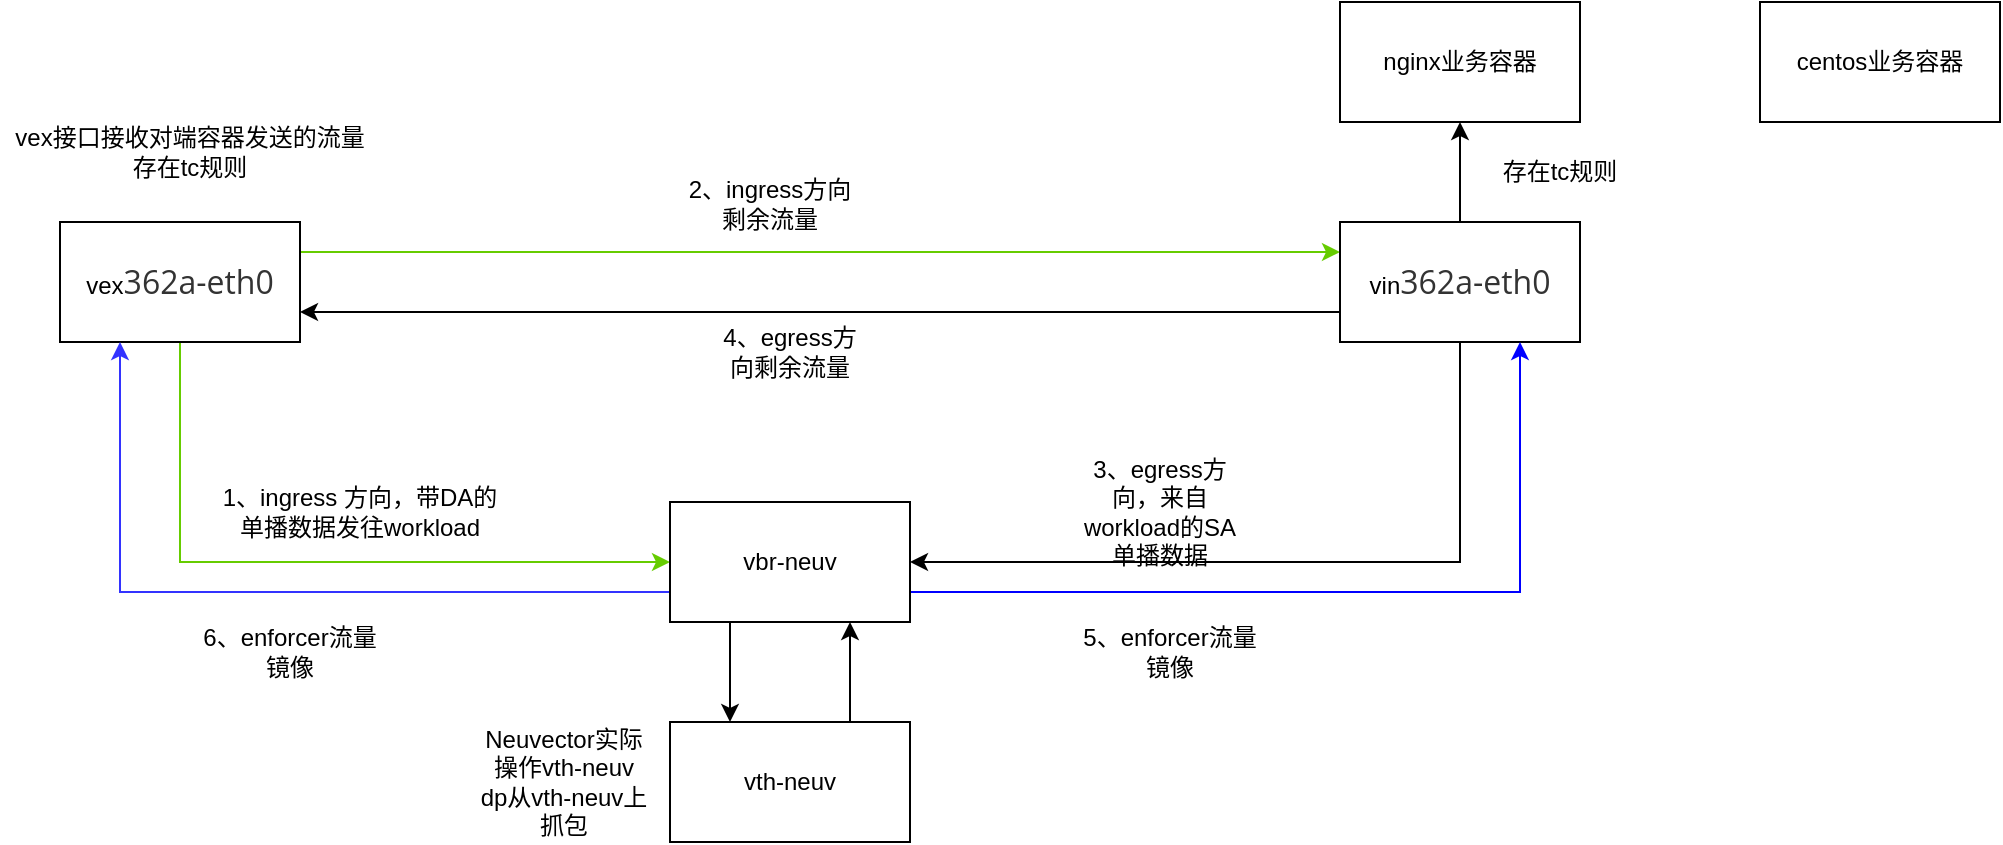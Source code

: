 <mxfile version="19.0.3" type="device"><diagram id="kgpKYQtTHZ0yAKxKKP6v" name="Page-1"><mxGraphModel dx="1102" dy="685" grid="1" gridSize="10" guides="1" tooltips="1" connect="1" arrows="1" fold="1" page="1" pageScale="1" pageWidth="850" pageHeight="1100" math="0" shadow="0"><root><mxCell id="0"/><mxCell id="1" parent="0"/><mxCell id="bo7PUzKKC3JVej7lvOBk-4" style="edgeStyle=orthogonalEdgeStyle;rounded=0;orthogonalLoop=1;jettySize=auto;html=1;exitX=1;exitY=0.25;exitDx=0;exitDy=0;entryX=0;entryY=0.25;entryDx=0;entryDy=0;strokeColor=#66CC00;" parent="1" source="bo7PUzKKC3JVej7lvOBk-1" target="bo7PUzKKC3JVej7lvOBk-2" edge="1"><mxGeometry relative="1" as="geometry"/></mxCell><mxCell id="bo7PUzKKC3JVej7lvOBk-9" style="edgeStyle=orthogonalEdgeStyle;rounded=0;orthogonalLoop=1;jettySize=auto;html=1;exitX=0.5;exitY=1;exitDx=0;exitDy=0;entryX=0;entryY=0.5;entryDx=0;entryDy=0;strokeColor=#66CC00;" parent="1" source="bo7PUzKKC3JVej7lvOBk-1" target="bo7PUzKKC3JVej7lvOBk-3" edge="1"><mxGeometry relative="1" as="geometry"/></mxCell><mxCell id="bo7PUzKKC3JVej7lvOBk-1" value="vex&lt;span style=&quot;color: rgb(51, 51, 51); font-family: &amp;quot;Open Sans&amp;quot;, &amp;quot;Clear Sans&amp;quot;, &amp;quot;Helvetica Neue&amp;quot;, Helvetica, Arial, &amp;quot;Segoe UI Emoji&amp;quot;, sans-serif; font-size: 16px; orphans: 4; text-align: start; background-color: rgb(255, 255, 255);&quot;&gt;362a-eth0&lt;/span&gt;" style="rounded=0;whiteSpace=wrap;html=1;" parent="1" vertex="1"><mxGeometry x="30" y="120" width="120" height="60" as="geometry"/></mxCell><mxCell id="bo7PUzKKC3JVej7lvOBk-7" style="edgeStyle=orthogonalEdgeStyle;rounded=0;orthogonalLoop=1;jettySize=auto;html=1;exitX=0;exitY=0.75;exitDx=0;exitDy=0;entryX=1;entryY=0.75;entryDx=0;entryDy=0;strokeColor=#000000;" parent="1" source="bo7PUzKKC3JVej7lvOBk-2" target="bo7PUzKKC3JVej7lvOBk-1" edge="1"><mxGeometry relative="1" as="geometry"/></mxCell><mxCell id="bo7PUzKKC3JVej7lvOBk-11" style="edgeStyle=orthogonalEdgeStyle;rounded=0;orthogonalLoop=1;jettySize=auto;html=1;exitX=0.5;exitY=1;exitDx=0;exitDy=0;entryX=1;entryY=0.5;entryDx=0;entryDy=0;strokeColor=#000000;" parent="1" source="bo7PUzKKC3JVej7lvOBk-2" target="bo7PUzKKC3JVej7lvOBk-3" edge="1"><mxGeometry relative="1" as="geometry"/></mxCell><mxCell id="bo7PUzKKC3JVej7lvOBk-19" style="edgeStyle=orthogonalEdgeStyle;rounded=0;orthogonalLoop=1;jettySize=auto;html=1;exitX=0.5;exitY=0;exitDx=0;exitDy=0;entryX=0.5;entryY=1;entryDx=0;entryDy=0;" parent="1" source="bo7PUzKKC3JVej7lvOBk-2" target="bo7PUzKKC3JVej7lvOBk-18" edge="1"><mxGeometry relative="1" as="geometry"/></mxCell><mxCell id="bo7PUzKKC3JVej7lvOBk-2" value="vin&lt;span style=&quot;color: rgb(51, 51, 51); font-family: &amp;quot;Open Sans&amp;quot;, &amp;quot;Clear Sans&amp;quot;, &amp;quot;Helvetica Neue&amp;quot;, Helvetica, Arial, &amp;quot;Segoe UI Emoji&amp;quot;, sans-serif; font-size: 16px; orphans: 4; text-align: start; background-color: rgb(255, 255, 255);&quot;&gt;362a-eth0&lt;/span&gt;" style="rounded=0;whiteSpace=wrap;html=1;" parent="1" vertex="1"><mxGeometry x="670" y="120" width="120" height="60" as="geometry"/></mxCell><mxCell id="bo7PUzKKC3JVej7lvOBk-14" style="edgeStyle=orthogonalEdgeStyle;rounded=0;orthogonalLoop=1;jettySize=auto;html=1;exitX=1;exitY=0.75;exitDx=0;exitDy=0;entryX=0.75;entryY=1;entryDx=0;entryDy=0;strokeColor=#0000FF;" parent="1" source="bo7PUzKKC3JVej7lvOBk-3" target="bo7PUzKKC3JVej7lvOBk-2" edge="1"><mxGeometry relative="1" as="geometry"/></mxCell><mxCell id="bo7PUzKKC3JVej7lvOBk-16" style="edgeStyle=orthogonalEdgeStyle;rounded=0;orthogonalLoop=1;jettySize=auto;html=1;exitX=0;exitY=0.75;exitDx=0;exitDy=0;entryX=0.25;entryY=1;entryDx=0;entryDy=0;strokeColor=#3333FF;" parent="1" source="bo7PUzKKC3JVej7lvOBk-3" target="bo7PUzKKC3JVej7lvOBk-1" edge="1"><mxGeometry relative="1" as="geometry"/></mxCell><mxCell id="bo7PUzKKC3JVej7lvOBk-21" style="edgeStyle=orthogonalEdgeStyle;rounded=0;orthogonalLoop=1;jettySize=auto;html=1;exitX=0.25;exitY=1;exitDx=0;exitDy=0;entryX=0.25;entryY=0;entryDx=0;entryDy=0;" parent="1" source="bo7PUzKKC3JVej7lvOBk-3" target="bo7PUzKKC3JVej7lvOBk-20" edge="1"><mxGeometry relative="1" as="geometry"/></mxCell><mxCell id="bo7PUzKKC3JVej7lvOBk-3" value="vbr-neuv" style="rounded=0;whiteSpace=wrap;html=1;" parent="1" vertex="1"><mxGeometry x="335" y="260" width="120" height="60" as="geometry"/></mxCell><mxCell id="bo7PUzKKC3JVej7lvOBk-6" value="2、ingress方向剩余流量" style="text;html=1;strokeColor=none;fillColor=none;align=center;verticalAlign=middle;whiteSpace=wrap;rounded=0;" parent="1" vertex="1"><mxGeometry x="340" y="96" width="90" height="30" as="geometry"/></mxCell><mxCell id="bo7PUzKKC3JVej7lvOBk-8" value="4、egress方向剩余流量" style="text;html=1;strokeColor=none;fillColor=none;align=center;verticalAlign=middle;whiteSpace=wrap;rounded=0;" parent="1" vertex="1"><mxGeometry x="360" y="170" width="70" height="30" as="geometry"/></mxCell><mxCell id="bo7PUzKKC3JVej7lvOBk-10" value="1、ingress 方向，带DA的单播数据发往workload" style="text;html=1;strokeColor=none;fillColor=none;align=center;verticalAlign=middle;whiteSpace=wrap;rounded=0;" parent="1" vertex="1"><mxGeometry x="110" y="250" width="140" height="30" as="geometry"/></mxCell><mxCell id="bo7PUzKKC3JVej7lvOBk-12" value="3、egress方向，来自workload的SA单播数据" style="text;html=1;strokeColor=none;fillColor=none;align=center;verticalAlign=middle;whiteSpace=wrap;rounded=0;" parent="1" vertex="1"><mxGeometry x="540" y="250" width="80" height="30" as="geometry"/></mxCell><mxCell id="bo7PUzKKC3JVej7lvOBk-15" value="5、enforcer流量镜像" style="text;html=1;strokeColor=none;fillColor=none;align=center;verticalAlign=middle;whiteSpace=wrap;rounded=0;" parent="1" vertex="1"><mxGeometry x="540" y="320" width="90" height="30" as="geometry"/></mxCell><mxCell id="bo7PUzKKC3JVej7lvOBk-17" value="6、enforcer流量镜像" style="text;html=1;strokeColor=none;fillColor=none;align=center;verticalAlign=middle;whiteSpace=wrap;rounded=0;" parent="1" vertex="1"><mxGeometry x="100" y="320" width="90" height="30" as="geometry"/></mxCell><mxCell id="bo7PUzKKC3JVej7lvOBk-18" value="nginx业务容器" style="rounded=0;whiteSpace=wrap;html=1;" parent="1" vertex="1"><mxGeometry x="670" y="10" width="120" height="60" as="geometry"/></mxCell><mxCell id="bo7PUzKKC3JVej7lvOBk-22" style="edgeStyle=orthogonalEdgeStyle;rounded=0;orthogonalLoop=1;jettySize=auto;html=1;exitX=0.75;exitY=0;exitDx=0;exitDy=0;entryX=0.75;entryY=1;entryDx=0;entryDy=0;" parent="1" source="bo7PUzKKC3JVej7lvOBk-20" target="bo7PUzKKC3JVej7lvOBk-3" edge="1"><mxGeometry relative="1" as="geometry"/></mxCell><mxCell id="bo7PUzKKC3JVej7lvOBk-20" value="vth-neuv" style="rounded=0;whiteSpace=wrap;html=1;" parent="1" vertex="1"><mxGeometry x="335" y="370" width="120" height="60" as="geometry"/></mxCell><mxCell id="bo7PUzKKC3JVej7lvOBk-23" value="Neuvector实际操作vth-neuv&lt;br&gt;dp从vth-neuv上抓包" style="text;html=1;strokeColor=none;fillColor=none;align=center;verticalAlign=middle;whiteSpace=wrap;rounded=0;" parent="1" vertex="1"><mxGeometry x="237" y="370" width="90" height="60" as="geometry"/></mxCell><mxCell id="bo7PUzKKC3JVej7lvOBk-24" value="vex接口接收对端容器发送的流量&lt;br&gt;存在tc规则" style="text;html=1;strokeColor=none;fillColor=none;align=center;verticalAlign=middle;whiteSpace=wrap;rounded=0;" parent="1" vertex="1"><mxGeometry y="70" width="190" height="30" as="geometry"/></mxCell><mxCell id="bo7PUzKKC3JVej7lvOBk-25" value="存在tc规则" style="text;html=1;strokeColor=none;fillColor=none;align=center;verticalAlign=middle;whiteSpace=wrap;rounded=0;" parent="1" vertex="1"><mxGeometry x="740" y="80" width="80" height="30" as="geometry"/></mxCell><mxCell id="yMb005Jp21bU-9dABK8L-2" value="centos业务容器" style="rounded=0;whiteSpace=wrap;html=1;" vertex="1" parent="1"><mxGeometry x="880" y="10" width="120" height="60" as="geometry"/></mxCell></root></mxGraphModel></diagram></mxfile>